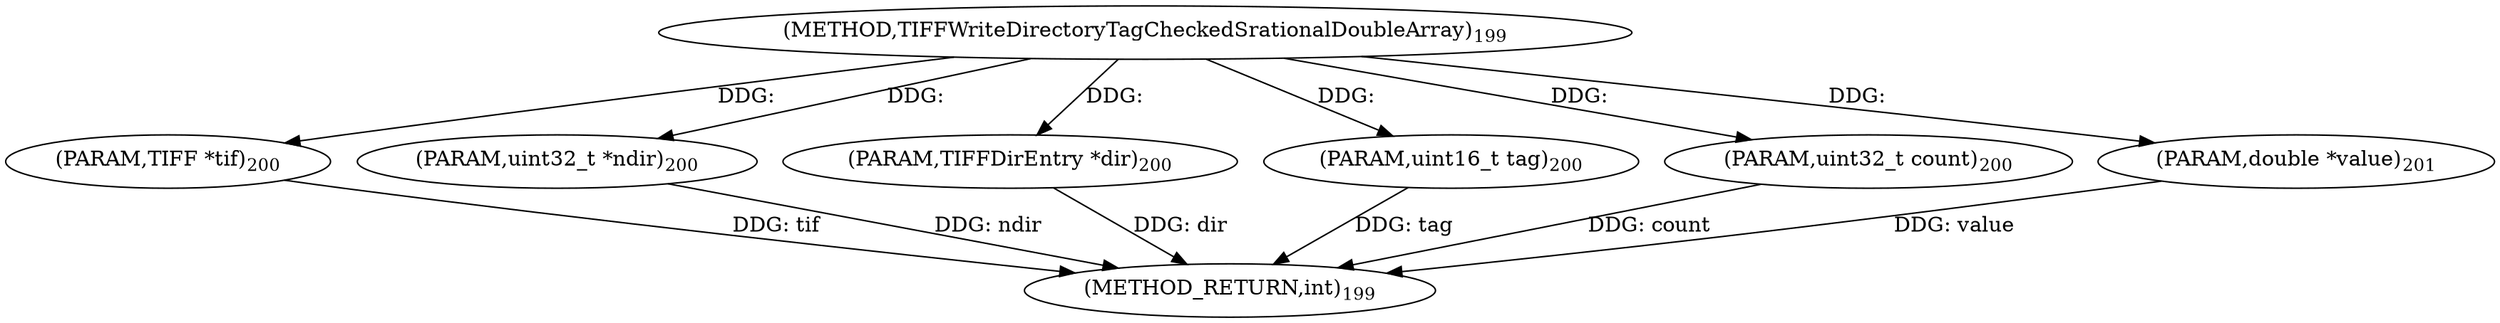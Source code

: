 digraph "TIFFWriteDirectoryTagCheckedSrationalDoubleArray" {  
"64316" [label = <(METHOD,TIFFWriteDirectoryTagCheckedSrationalDoubleArray)<SUB>199</SUB>> ]
"64323" [label = <(METHOD_RETURN,int)<SUB>199</SUB>> ]
"64317" [label = <(PARAM,TIFF *tif)<SUB>200</SUB>> ]
"64318" [label = <(PARAM,uint32_t *ndir)<SUB>200</SUB>> ]
"64319" [label = <(PARAM,TIFFDirEntry *dir)<SUB>200</SUB>> ]
"64320" [label = <(PARAM,uint16_t tag)<SUB>200</SUB>> ]
"64321" [label = <(PARAM,uint32_t count)<SUB>200</SUB>> ]
"64322" [label = <(PARAM,double *value)<SUB>201</SUB>> ]
  "64317" -> "64323"  [ label = "DDG: tif"] 
  "64318" -> "64323"  [ label = "DDG: ndir"] 
  "64319" -> "64323"  [ label = "DDG: dir"] 
  "64320" -> "64323"  [ label = "DDG: tag"] 
  "64321" -> "64323"  [ label = "DDG: count"] 
  "64322" -> "64323"  [ label = "DDG: value"] 
  "64316" -> "64317"  [ label = "DDG: "] 
  "64316" -> "64318"  [ label = "DDG: "] 
  "64316" -> "64319"  [ label = "DDG: "] 
  "64316" -> "64320"  [ label = "DDG: "] 
  "64316" -> "64321"  [ label = "DDG: "] 
  "64316" -> "64322"  [ label = "DDG: "] 
}
